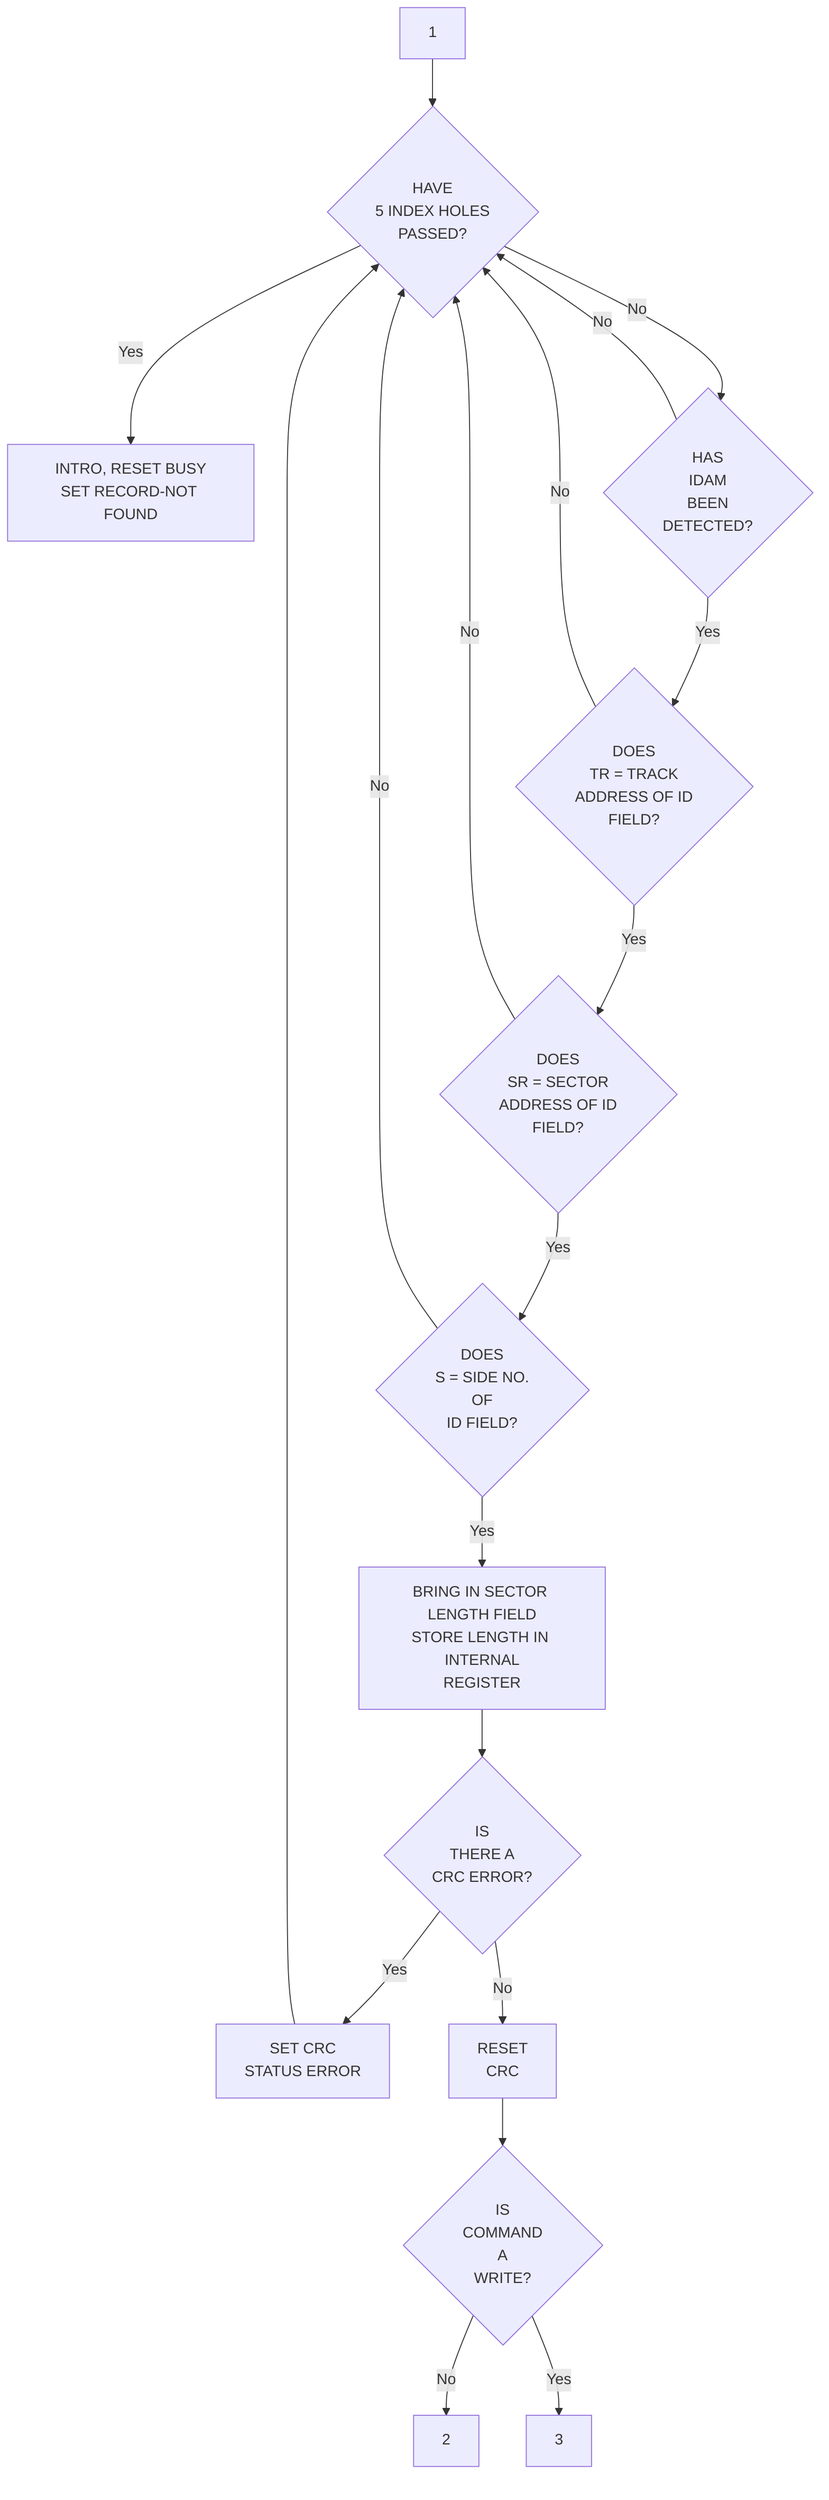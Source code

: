 graph TD
    ID_SEARCH_1[1] --> CHECK_5_INDEX{HAVE<br/>5 INDEX HOLES<br/>PASSED?};
    CHECK_5_INDEX -- Yes --> INT_REC_NOT_FOUND[INTRO, RESET BUSY<br/>SET RECORD-NOT FOUND];
    CHECK_5_INDEX -- No --> CHECK_IDAM{HAS<br/>IDAM<br/>BEEN<br/>DETECTED?};
    CHECK_IDAM -- No --> CHECK_5_INDEX;
    CHECK_IDAM -- Yes --> CHECK_TR_MATCH{DOES<br/>TR = TRACK<br/>ADDRESS OF ID<br/>FIELD?};
    CHECK_TR_MATCH -- No --> CHECK_5_INDEX;
    CHECK_TR_MATCH -- Yes --> CHECK_SR_MATCH{DOES<br/>SR = SECTOR<br/>ADDRESS OF ID<br/>FIELD?};
    CHECK_SR_MATCH -- No --> CHECK_5_INDEX;
    CHECK_SR_MATCH -- Yes --> CHECK_SIDE_MATCH{DOES<br/>S = SIDE NO.<br/>OF<br/>ID FIELD?};
    CHECK_SIDE_MATCH -- No --> CHECK_5_INDEX;
    CHECK_SIDE_MATCH -- Yes --> STORE_LENGTH[BRING IN SECTOR LENGTH FIELD<br/>STORE LENGTH IN INTERNAL<br/>REGISTER];
    STORE_LENGTH --> CHECK_CRC_ERROR{IS<br/>THERE A<br/>CRC ERROR?};
    CHECK_CRC_ERROR -- Yes --> SET_CRC_STATUS[SET CRC<br/>STATUS ERROR] --> CHECK_5_INDEX;
    CHECK_CRC_ERROR -- No --> RESET_CRC[RESET<br/>CRC];
    RESET_CRC --> CHECK_CMD_WRITE{IS<br/>COMMAND<br/>A<br/>WRITE?};
    CHECK_CMD_WRITE -- No --> READ_LOGIC_2[2];
    CHECK_CMD_WRITE -- Yes --> WRITE_LOGIC_3[3];